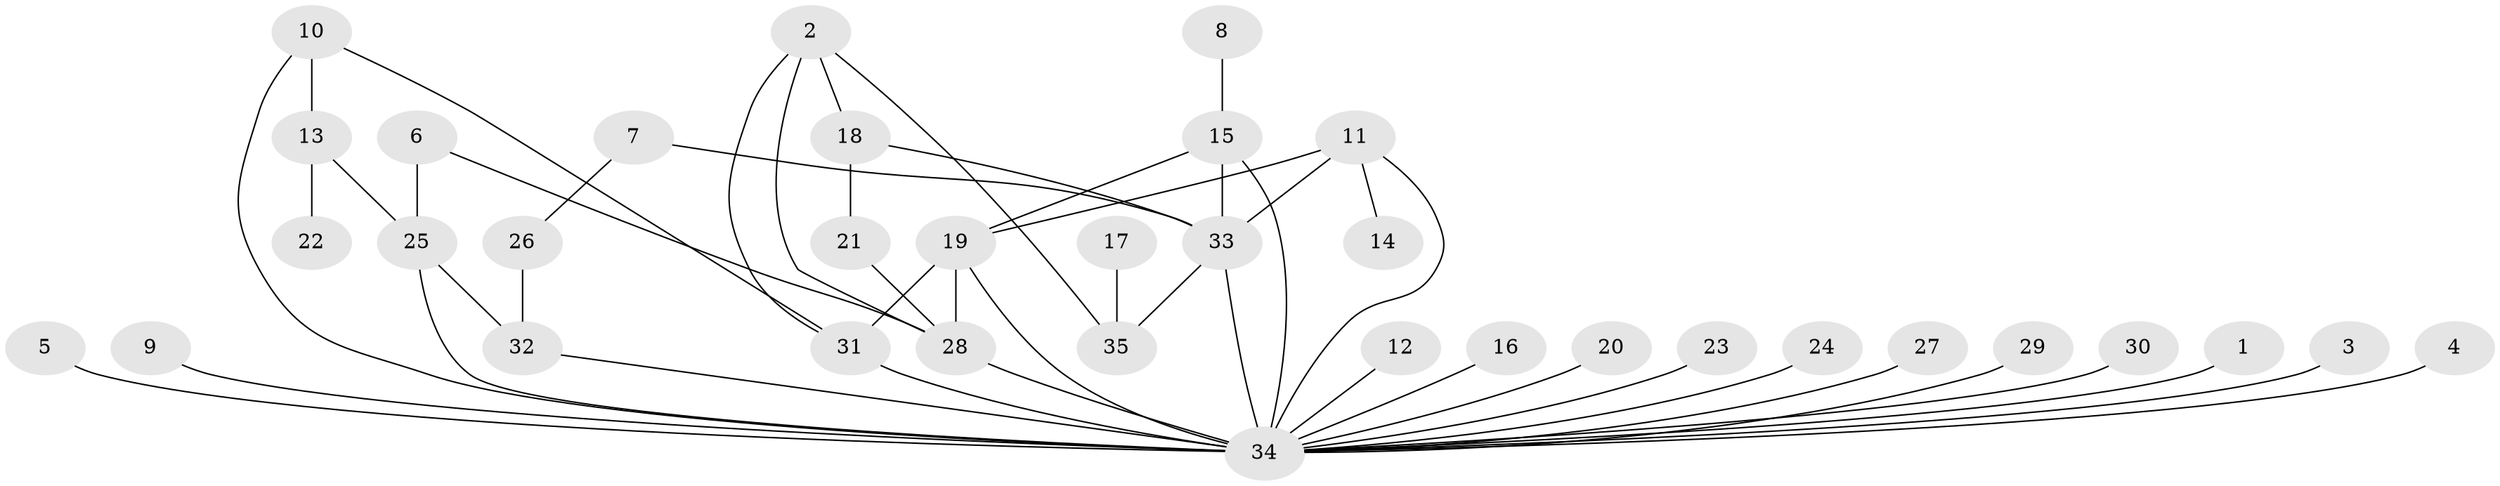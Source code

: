 // original degree distribution, {8: 0.011494252873563218, 28: 0.011494252873563218, 1: 0.5287356321839081, 9: 0.011494252873563218, 4: 0.05747126436781609, 7: 0.022988505747126436, 6: 0.034482758620689655, 3: 0.08045977011494253, 2: 0.21839080459770116, 5: 0.022988505747126436}
// Generated by graph-tools (version 1.1) at 2025/36/03/04/25 23:36:41]
// undirected, 35 vertices, 49 edges
graph export_dot {
  node [color=gray90,style=filled];
  1;
  2;
  3;
  4;
  5;
  6;
  7;
  8;
  9;
  10;
  11;
  12;
  13;
  14;
  15;
  16;
  17;
  18;
  19;
  20;
  21;
  22;
  23;
  24;
  25;
  26;
  27;
  28;
  29;
  30;
  31;
  32;
  33;
  34;
  35;
  1 -- 34 [weight=1.0];
  2 -- 18 [weight=1.0];
  2 -- 28 [weight=1.0];
  2 -- 31 [weight=1.0];
  2 -- 35 [weight=1.0];
  3 -- 34 [weight=1.0];
  4 -- 34 [weight=1.0];
  5 -- 34 [weight=1.0];
  6 -- 25 [weight=2.0];
  6 -- 28 [weight=1.0];
  7 -- 26 [weight=1.0];
  7 -- 33 [weight=1.0];
  8 -- 15 [weight=1.0];
  9 -- 34 [weight=1.0];
  10 -- 13 [weight=1.0];
  10 -- 31 [weight=1.0];
  10 -- 34 [weight=1.0];
  11 -- 14 [weight=1.0];
  11 -- 19 [weight=1.0];
  11 -- 33 [weight=1.0];
  11 -- 34 [weight=1.0];
  12 -- 34 [weight=1.0];
  13 -- 22 [weight=1.0];
  13 -- 25 [weight=1.0];
  15 -- 19 [weight=1.0];
  15 -- 33 [weight=1.0];
  15 -- 34 [weight=1.0];
  16 -- 34 [weight=1.0];
  17 -- 35 [weight=1.0];
  18 -- 21 [weight=1.0];
  18 -- 33 [weight=1.0];
  19 -- 28 [weight=1.0];
  19 -- 31 [weight=1.0];
  19 -- 34 [weight=1.0];
  20 -- 34 [weight=1.0];
  21 -- 28 [weight=1.0];
  23 -- 34 [weight=1.0];
  24 -- 34 [weight=1.0];
  25 -- 32 [weight=1.0];
  25 -- 34 [weight=1.0];
  26 -- 32 [weight=1.0];
  27 -- 34 [weight=1.0];
  28 -- 34 [weight=2.0];
  29 -- 34 [weight=1.0];
  30 -- 34 [weight=1.0];
  31 -- 34 [weight=2.0];
  32 -- 34 [weight=1.0];
  33 -- 34 [weight=2.0];
  33 -- 35 [weight=1.0];
}
